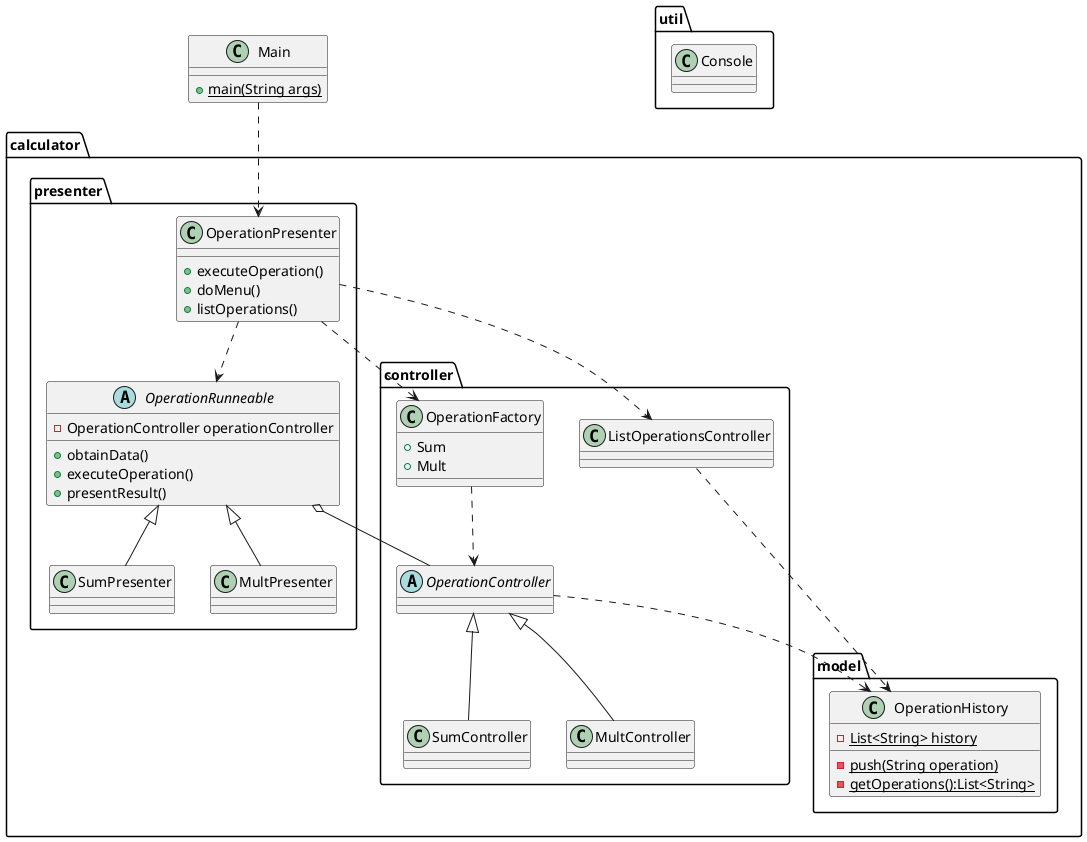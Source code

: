 @startuml handsOnMVC


 
class Main{
    +{static}main(String args)
}

package calculator{

    package presenter{

        class OperationPresenter{
            +executeOperation()
            +doMenu()
            +listOperations()
        }

        abstract OperationRunneable{
            -OperationController operationController
            +obtainData()
            +executeOperation()
            +presentResult()
        }

        class SumPresenter{

        }

        class MultPresenter{

        }

        SumPresenter -up-|> OperationRunneable
        MultPresenter -up-|> OperationRunneable
        OperationPresenter ..> OperationRunneable

    }

    package controller{
        
        class ListOperationsController{

        }

        abstract OperationController{
            
        }

        class SumController{

        }

        class MultController{

        }

        class OperationFactory{
            +Sum
            +Mult
        }

        SumController -up-|> OperationController
        MultController -up-|> OperationController

        OperationFactory ..> OperationController
    }

    package model{

        class OperationHistory{
            -{static}List<String> history
            -{static}push(String operation)
            -{static}getOperations():List<String>
        }

    }




    OperationRunneable o-- OperationController
    OperationPresenter ..> OperationFactory

    OperationController ..> OperationHistory
    ListOperationsController ..> OperationHistory
    OperationPresenter ..> ListOperationsController
    
}

package util{
    class Console{
        
    }
}


Main ..> OperationPresenter

@enduml